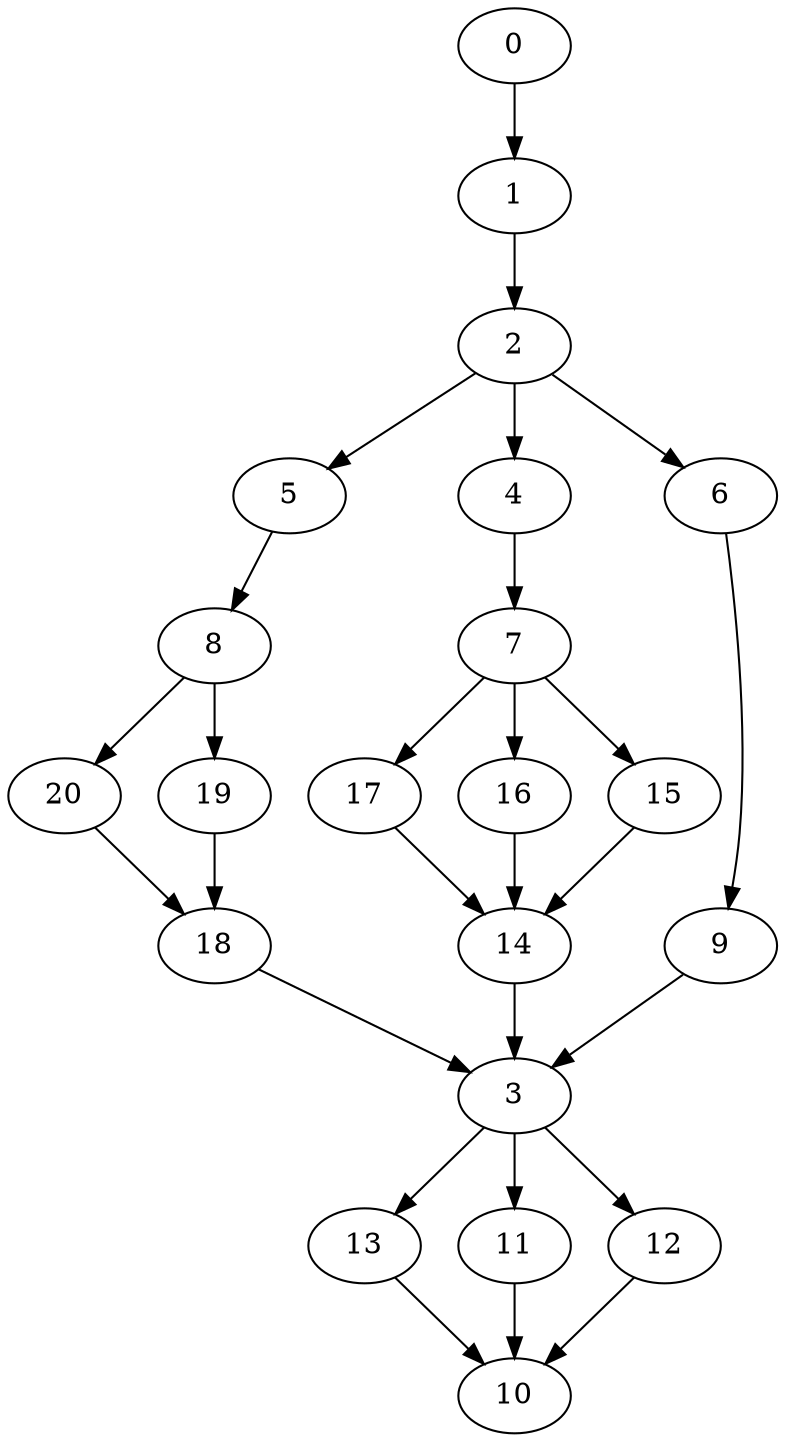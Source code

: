 digraph "SeriesParallel-MaxBf-3_Nodes_21_CCR_0.99_WeightType_Random#3" {
	graph ["Duplicate states"=0,
		GraphType=S_P,
		"Max states in OPEN"=0,
		Modes="120000ms; topo-ordered tasks, ; Pruning: task equivalence, fixed order ready list, ; F-value: ; Optimisation: best schedule length (\
SL) optimisation on equal, ",
		NumberOfTasks=21,
		"Pruned using list schedule length"=36236415,
		"States removed from OPEN"=0,
		TargetSystem="Homogeneous-4",
		"Time to schedule (ms)"=21462,
		"Total idle time"=162,
		"Total schedule length"=107,
		"Total sequential time"=165,
		"Total states created"=91171240
	];
	0	["Finish time"=7,
		Processor=0,
		"Start time"=0,
		Weight=7];
	1	["Finish time"=16,
		Processor=0,
		"Start time"=7,
		Weight=9];
	0 -> 1	[Weight=8];
	2	["Finish time"=23,
		Processor=0,
		"Start time"=16,
		Weight=7];
	1 -> 2	[Weight=4];
	5	["Finish time"=25,
		Processor=0,
		"Start time"=23,
		Weight=2];
	2 -> 5	[Weight=9];
	4	["Finish time"=39,
		Processor=1,
		"Start time"=27,
		Weight=12];
	2 -> 4	[Weight=4];
	6	["Finish time"=33,
		Processor=3,
		"Start time"=26,
		Weight=7];
	2 -> 6	[Weight=3];
	8	["Finish time"=36,
		Processor=0,
		"Start time"=25,
		Weight=11];
	5 -> 8	[Weight=10];
	7	["Finish time"=45,
		Processor=1,
		"Start time"=39,
		Weight=6];
	4 -> 7	[Weight=3];
	20	["Finish time"=53,
		Processor=2,
		"Start time"=43,
		Weight=10];
	8 -> 20	[Weight=7];
	19	["Finish time"=43,
		Processor=3,
		"Start time"=39,
		Weight=4];
	8 -> 19	[Weight=3];
	17	["Finish time"=56,
		Processor=1,
		"Start time"=45,
		Weight=11];
	7 -> 17	[Weight=4];
	16	["Finish time"=52,
		Processor=3,
		"Start time"=48,
		Weight=4];
	7 -> 16	[Weight=3];
	15	["Finish time"=57,
		Processor=3,
		"Start time"=52,
		Weight=5];
	7 -> 15	[Weight=7];
	14	["Finish time"=69,
		Processor=1,
		"Start time"=59,
		Weight=10];
	17 -> 14	[Weight=6];
	18	["Finish time"=62,
		Processor=2,
		"Start time"=53,
		Weight=9];
	20 -> 18	[Weight=9];
	9	["Finish time"=39,
		Processor=3,
		"Start time"=33,
		Weight=6];
	6 -> 9	[Weight=8];
	16 -> 14	[Weight=7];
	19 -> 18	[Weight=9];
	15 -> 14	[Weight=2];
	3	["Finish time"=81,
		Processor=1,
		"Start time"=69,
		Weight=12];
	14 -> 3	[Weight=9];
	9 -> 3	[Weight=10];
	18 -> 3	[Weight=5];
	13	["Finish time"=91,
		Processor=1,
		"Start time"=81,
		Weight=10];
	3 -> 13	[Weight=10];
	11	["Finish time"=92,
		Processor=3,
		"Start time"=86,
		Weight=6];
	3 -> 11	[Weight=5];
	12	["Finish time"=92,
		Processor=2,
		"Start time"=85,
		Weight=7];
	3 -> 12	[Weight=4];
	10	["Finish time"=107,
		Processor=1,
		"Start time"=97,
		Weight=10];
	13 -> 10	[Weight=7];
	11 -> 10	[Weight=5];
	12 -> 10	[Weight=3];
}

